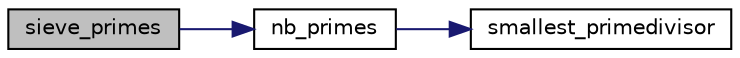 digraph "sieve_primes"
{
  edge [fontname="Helvetica",fontsize="10",labelfontname="Helvetica",labelfontsize="10"];
  node [fontname="Helvetica",fontsize="10",shape=record];
  rankdir="LR";
  Node8602 [label="sieve_primes",height=0.2,width=0.4,color="black", fillcolor="grey75", style="filled", fontcolor="black"];
  Node8602 -> Node8603 [color="midnightblue",fontsize="10",style="solid",fontname="Helvetica"];
  Node8603 [label="nb_primes",height=0.2,width=0.4,color="black", fillcolor="white", style="filled",URL="$d3/d72/global_8_c.html#a41da378679c384026d4b3cb2941236df"];
  Node8603 -> Node8604 [color="midnightblue",fontsize="10",style="solid",fontname="Helvetica"];
  Node8604 [label="smallest_primedivisor",height=0.2,width=0.4,color="black", fillcolor="white", style="filled",URL="$de/dc5/algebra__and__number__theory_8h.html#a89238384b70e5f0f19ac179ca88d468d"];
}
